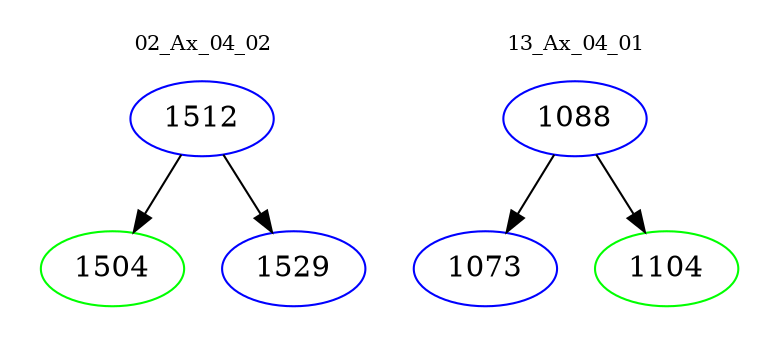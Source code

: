 digraph{
subgraph cluster_0 {
color = white
label = "02_Ax_04_02";
fontsize=10;
T0_1512 [label="1512", color="blue"]
T0_1512 -> T0_1504 [color="black"]
T0_1504 [label="1504", color="green"]
T0_1512 -> T0_1529 [color="black"]
T0_1529 [label="1529", color="blue"]
}
subgraph cluster_1 {
color = white
label = "13_Ax_04_01";
fontsize=10;
T1_1088 [label="1088", color="blue"]
T1_1088 -> T1_1073 [color="black"]
T1_1073 [label="1073", color="blue"]
T1_1088 -> T1_1104 [color="black"]
T1_1104 [label="1104", color="green"]
}
}
